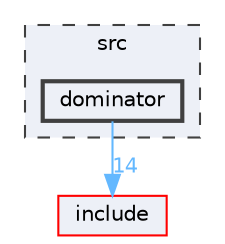 digraph "dominator"
{
 // LATEX_PDF_SIZE
  bgcolor="transparent";
  edge [fontname=Helvetica,fontsize=10,labelfontname=Helvetica,labelfontsize=10];
  node [fontname=Helvetica,fontsize=10,shape=box,height=0.2,width=0.4];
  compound=true
  subgraph clusterdir_68267d1309a1af8e8297ef4c3efbcdba {
    graph [ bgcolor="#edf0f7", pencolor="grey25", label="src", fontname=Helvetica,fontsize=10 style="filled,dashed", URL="dir_68267d1309a1af8e8297ef4c3efbcdba.html",tooltip=""]
  dir_4c09e5218ef8f9a21574d58a92bba460 [label="dominator", fillcolor="#edf0f7", color="grey25", style="filled,bold", URL="dir_4c09e5218ef8f9a21574d58a92bba460.html",tooltip=""];
  }
  dir_d44c64559bbebec7f509842c48db8b23 [label="include", fillcolor="#edf0f7", color="red", style="filled", URL="dir_d44c64559bbebec7f509842c48db8b23.html",tooltip=""];
  dir_4c09e5218ef8f9a21574d58a92bba460->dir_d44c64559bbebec7f509842c48db8b23 [headlabel="14", labeldistance=1.5 headhref="dir_000046_000050.html" href="dir_000046_000050.html" color="steelblue1" fontcolor="steelblue1"];
}
